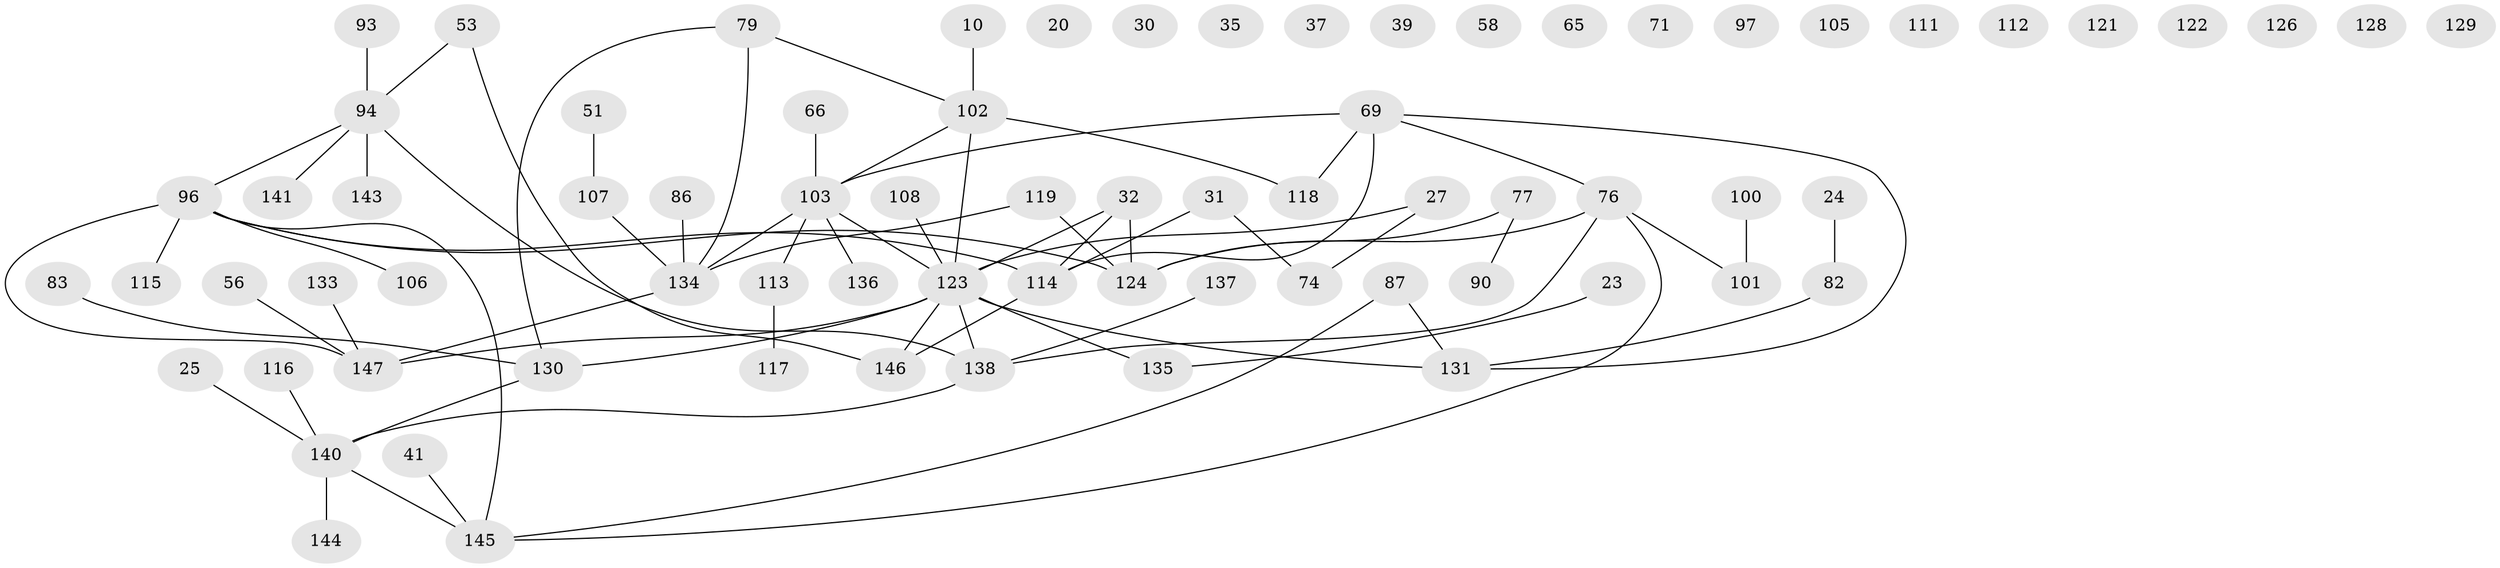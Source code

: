 // original degree distribution, {2: 0.2653061224489796, 3: 0.19727891156462585, 5: 0.061224489795918366, 4: 0.08843537414965986, 1: 0.2585034013605442, 0: 0.10884353741496598, 6: 0.02040816326530612}
// Generated by graph-tools (version 1.1) at 2025/38/03/09/25 04:38:50]
// undirected, 73 vertices, 75 edges
graph export_dot {
graph [start="1"]
  node [color=gray90,style=filled];
  10;
  20;
  23;
  24;
  25;
  27;
  30;
  31;
  32;
  35;
  37;
  39 [super="+7"];
  41;
  51;
  53;
  56;
  58;
  65;
  66;
  69 [super="+55+67"];
  71;
  74;
  76 [super="+26+47"];
  77;
  79;
  82;
  83;
  86;
  87;
  90;
  93;
  94 [super="+43+88+72+52"];
  96 [super="+15+28"];
  97;
  100;
  101;
  102 [super="+99"];
  103 [super="+64"];
  105;
  106;
  107;
  108;
  111;
  112;
  113 [super="+22"];
  114 [super="+33"];
  115;
  116;
  117;
  118;
  119 [super="+92"];
  121;
  122;
  123 [super="+78+60+110+98"];
  124 [super="+95+18+120"];
  126;
  128;
  129;
  130 [super="+91"];
  131 [super="+104"];
  133;
  134 [super="+6+34+80+132+63+75"];
  135 [super="+9+12"];
  136;
  137;
  138 [super="+62"];
  140 [super="+127"];
  141;
  143;
  144;
  145 [super="+50+84+13+125"];
  146 [super="+142+139"];
  147 [super="+5+14"];
  10 -- 102;
  23 -- 135;
  24 -- 82;
  25 -- 140;
  27 -- 74;
  27 -- 123;
  31 -- 74;
  31 -- 114;
  32 -- 114 [weight=2];
  32 -- 124 [weight=2];
  32 -- 123;
  41 -- 145;
  51 -- 107;
  53 -- 94;
  53 -- 146;
  56 -- 147;
  66 -- 103;
  69 -- 114;
  69 -- 103;
  69 -- 76;
  69 -- 131;
  69 -- 118;
  76 -- 101;
  76 -- 138 [weight=2];
  76 -- 145;
  76 -- 124;
  77 -- 90;
  77 -- 124;
  79 -- 130;
  79 -- 134;
  79 -- 102;
  82 -- 131;
  83 -- 130;
  86 -- 134;
  87 -- 145;
  87 -- 131;
  93 -- 94;
  94 -- 143;
  94 -- 141;
  94 -- 138;
  94 -- 96;
  96 -- 147 [weight=2];
  96 -- 115;
  96 -- 114;
  96 -- 106;
  96 -- 145 [weight=2];
  96 -- 124;
  100 -- 101;
  102 -- 103;
  102 -- 123 [weight=2];
  102 -- 118;
  103 -- 113;
  103 -- 136;
  103 -- 134 [weight=2];
  103 -- 123;
  107 -- 134;
  108 -- 123;
  113 -- 117;
  114 -- 146;
  116 -- 140;
  119 -- 134;
  119 -- 124;
  123 -- 138 [weight=2];
  123 -- 130;
  123 -- 147;
  123 -- 131;
  123 -- 146;
  123 -- 135;
  130 -- 140 [weight=2];
  133 -- 147;
  134 -- 147;
  137 -- 138;
  138 -- 140;
  140 -- 144;
  140 -- 145 [weight=2];
}
